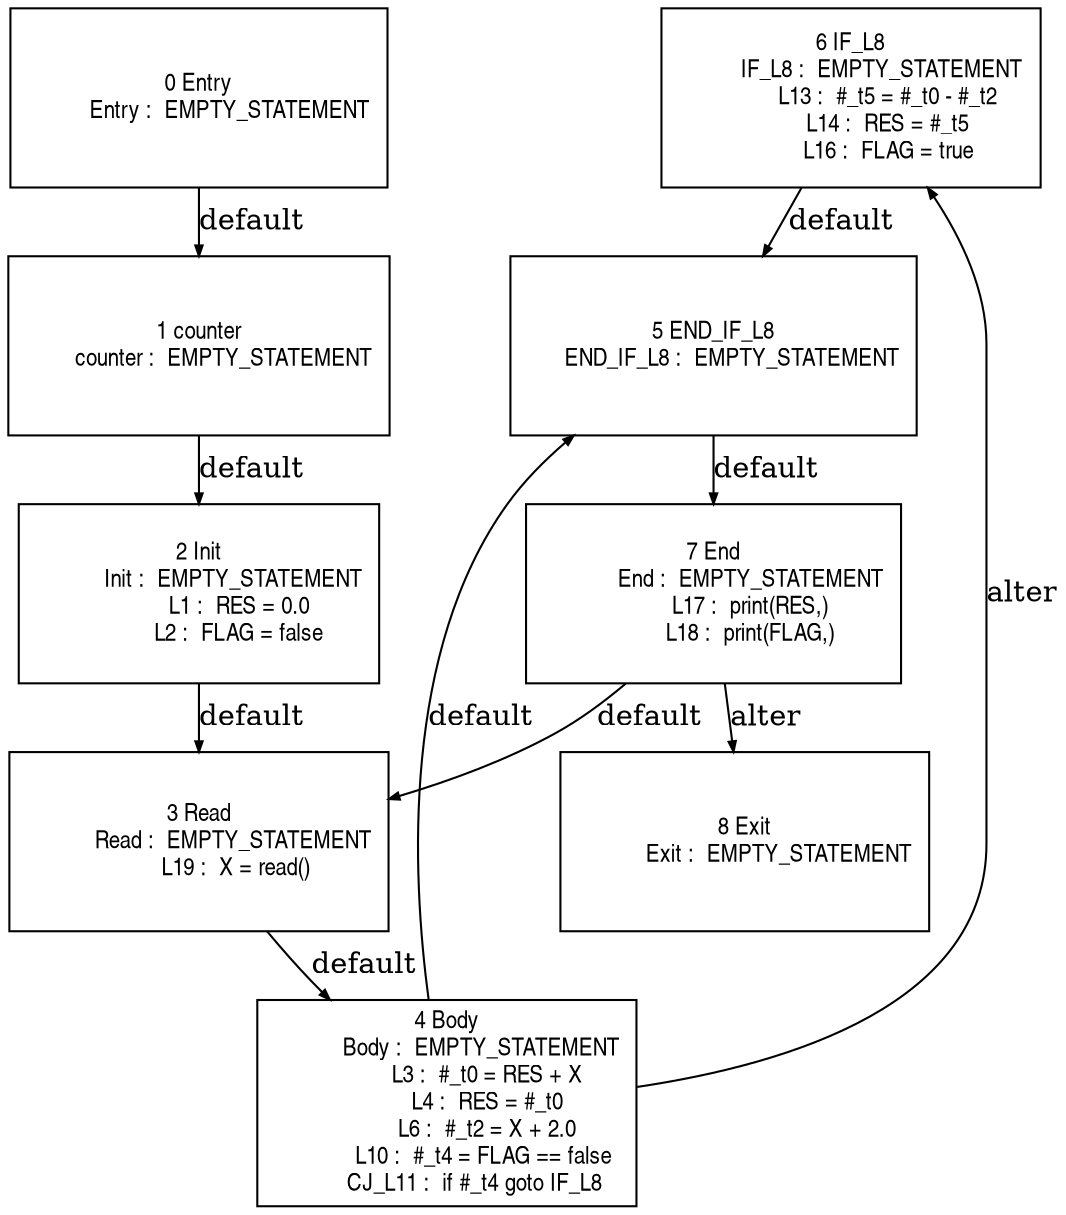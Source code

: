 digraph G {
  ranksep=.25;
  edge [arrowsize=.5]
  node [shape=rectangle, fontname="ArialNarrow",
        fontsize=12,  height=1.2];
  "6 IF_L8
          IF_L8 :  EMPTY_STATEMENT
            L13 :  #_t5 = #_t0 - #_t2
            L14 :  RES = #_t5
            L16 :  FLAG = true
"; "2 Init
           Init :  EMPTY_STATEMENT
             L1 :  RES = 0.0
             L2 :  FLAG = false
"; "0 Entry
          Entry :  EMPTY_STATEMENT
"; "5 END_IF_L8
      END_IF_L8 :  EMPTY_STATEMENT
"; "3 Read
           Read :  EMPTY_STATEMENT
            L19 :  X = read()
"; "1 counter
        counter :  EMPTY_STATEMENT
"; "8 Exit
           Exit :  EMPTY_STATEMENT
"; "4 Body
           Body :  EMPTY_STATEMENT
             L3 :  #_t0 = RES + X
             L4 :  RES = #_t0
             L6 :  #_t2 = X + 2.0
            L10 :  #_t4 = FLAG == false
         CJ_L11 :  if #_t4 goto IF_L8
"; "7 End
            End :  EMPTY_STATEMENT
            L17 :  print(RES,)
            L18 :  print(FLAG,)
"; 
  "1 counter
        counter :  EMPTY_STATEMENT
" -> "2 Init
           Init :  EMPTY_STATEMENT
             L1 :  RES = 0.0
             L2 :  FLAG = false
"  [label="default"];
  "2 Init
           Init :  EMPTY_STATEMENT
             L1 :  RES = 0.0
             L2 :  FLAG = false
" -> "3 Read
           Read :  EMPTY_STATEMENT
            L19 :  X = read()
"  [label="default"];
  "4 Body
           Body :  EMPTY_STATEMENT
             L3 :  #_t0 = RES + X
             L4 :  RES = #_t0
             L6 :  #_t2 = X + 2.0
            L10 :  #_t4 = FLAG == false
         CJ_L11 :  if #_t4 goto IF_L8
" -> "5 END_IF_L8
      END_IF_L8 :  EMPTY_STATEMENT
"  [label="default"];
  "4 Body
           Body :  EMPTY_STATEMENT
             L3 :  #_t0 = RES + X
             L4 :  RES = #_t0
             L6 :  #_t2 = X + 2.0
            L10 :  #_t4 = FLAG == false
         CJ_L11 :  if #_t4 goto IF_L8
" -> "6 IF_L8
          IF_L8 :  EMPTY_STATEMENT
            L13 :  #_t5 = #_t0 - #_t2
            L14 :  RES = #_t5
            L16 :  FLAG = true
"  [label="alter"];
  "6 IF_L8
          IF_L8 :  EMPTY_STATEMENT
            L13 :  #_t5 = #_t0 - #_t2
            L14 :  RES = #_t5
            L16 :  FLAG = true
" -> "5 END_IF_L8
      END_IF_L8 :  EMPTY_STATEMENT
"  [label="default"];
  "5 END_IF_L8
      END_IF_L8 :  EMPTY_STATEMENT
" -> "7 End
            End :  EMPTY_STATEMENT
            L17 :  print(RES,)
            L18 :  print(FLAG,)
"  [label="default"];
  "0 Entry
          Entry :  EMPTY_STATEMENT
" -> "1 counter
        counter :  EMPTY_STATEMENT
"  [label="default"];
  "7 End
            End :  EMPTY_STATEMENT
            L17 :  print(RES,)
            L18 :  print(FLAG,)
" -> "3 Read
           Read :  EMPTY_STATEMENT
            L19 :  X = read()
"  [label="default"];
  "7 End
            End :  EMPTY_STATEMENT
            L17 :  print(RES,)
            L18 :  print(FLAG,)
" -> "8 Exit
           Exit :  EMPTY_STATEMENT
"  [label="alter"];
  "3 Read
           Read :  EMPTY_STATEMENT
            L19 :  X = read()
" -> "4 Body
           Body :  EMPTY_STATEMENT
             L3 :  #_t0 = RES + X
             L4 :  RES = #_t0
             L6 :  #_t2 = X + 2.0
            L10 :  #_t4 = FLAG == false
         CJ_L11 :  if #_t4 goto IF_L8
"  [label="default"];
}
